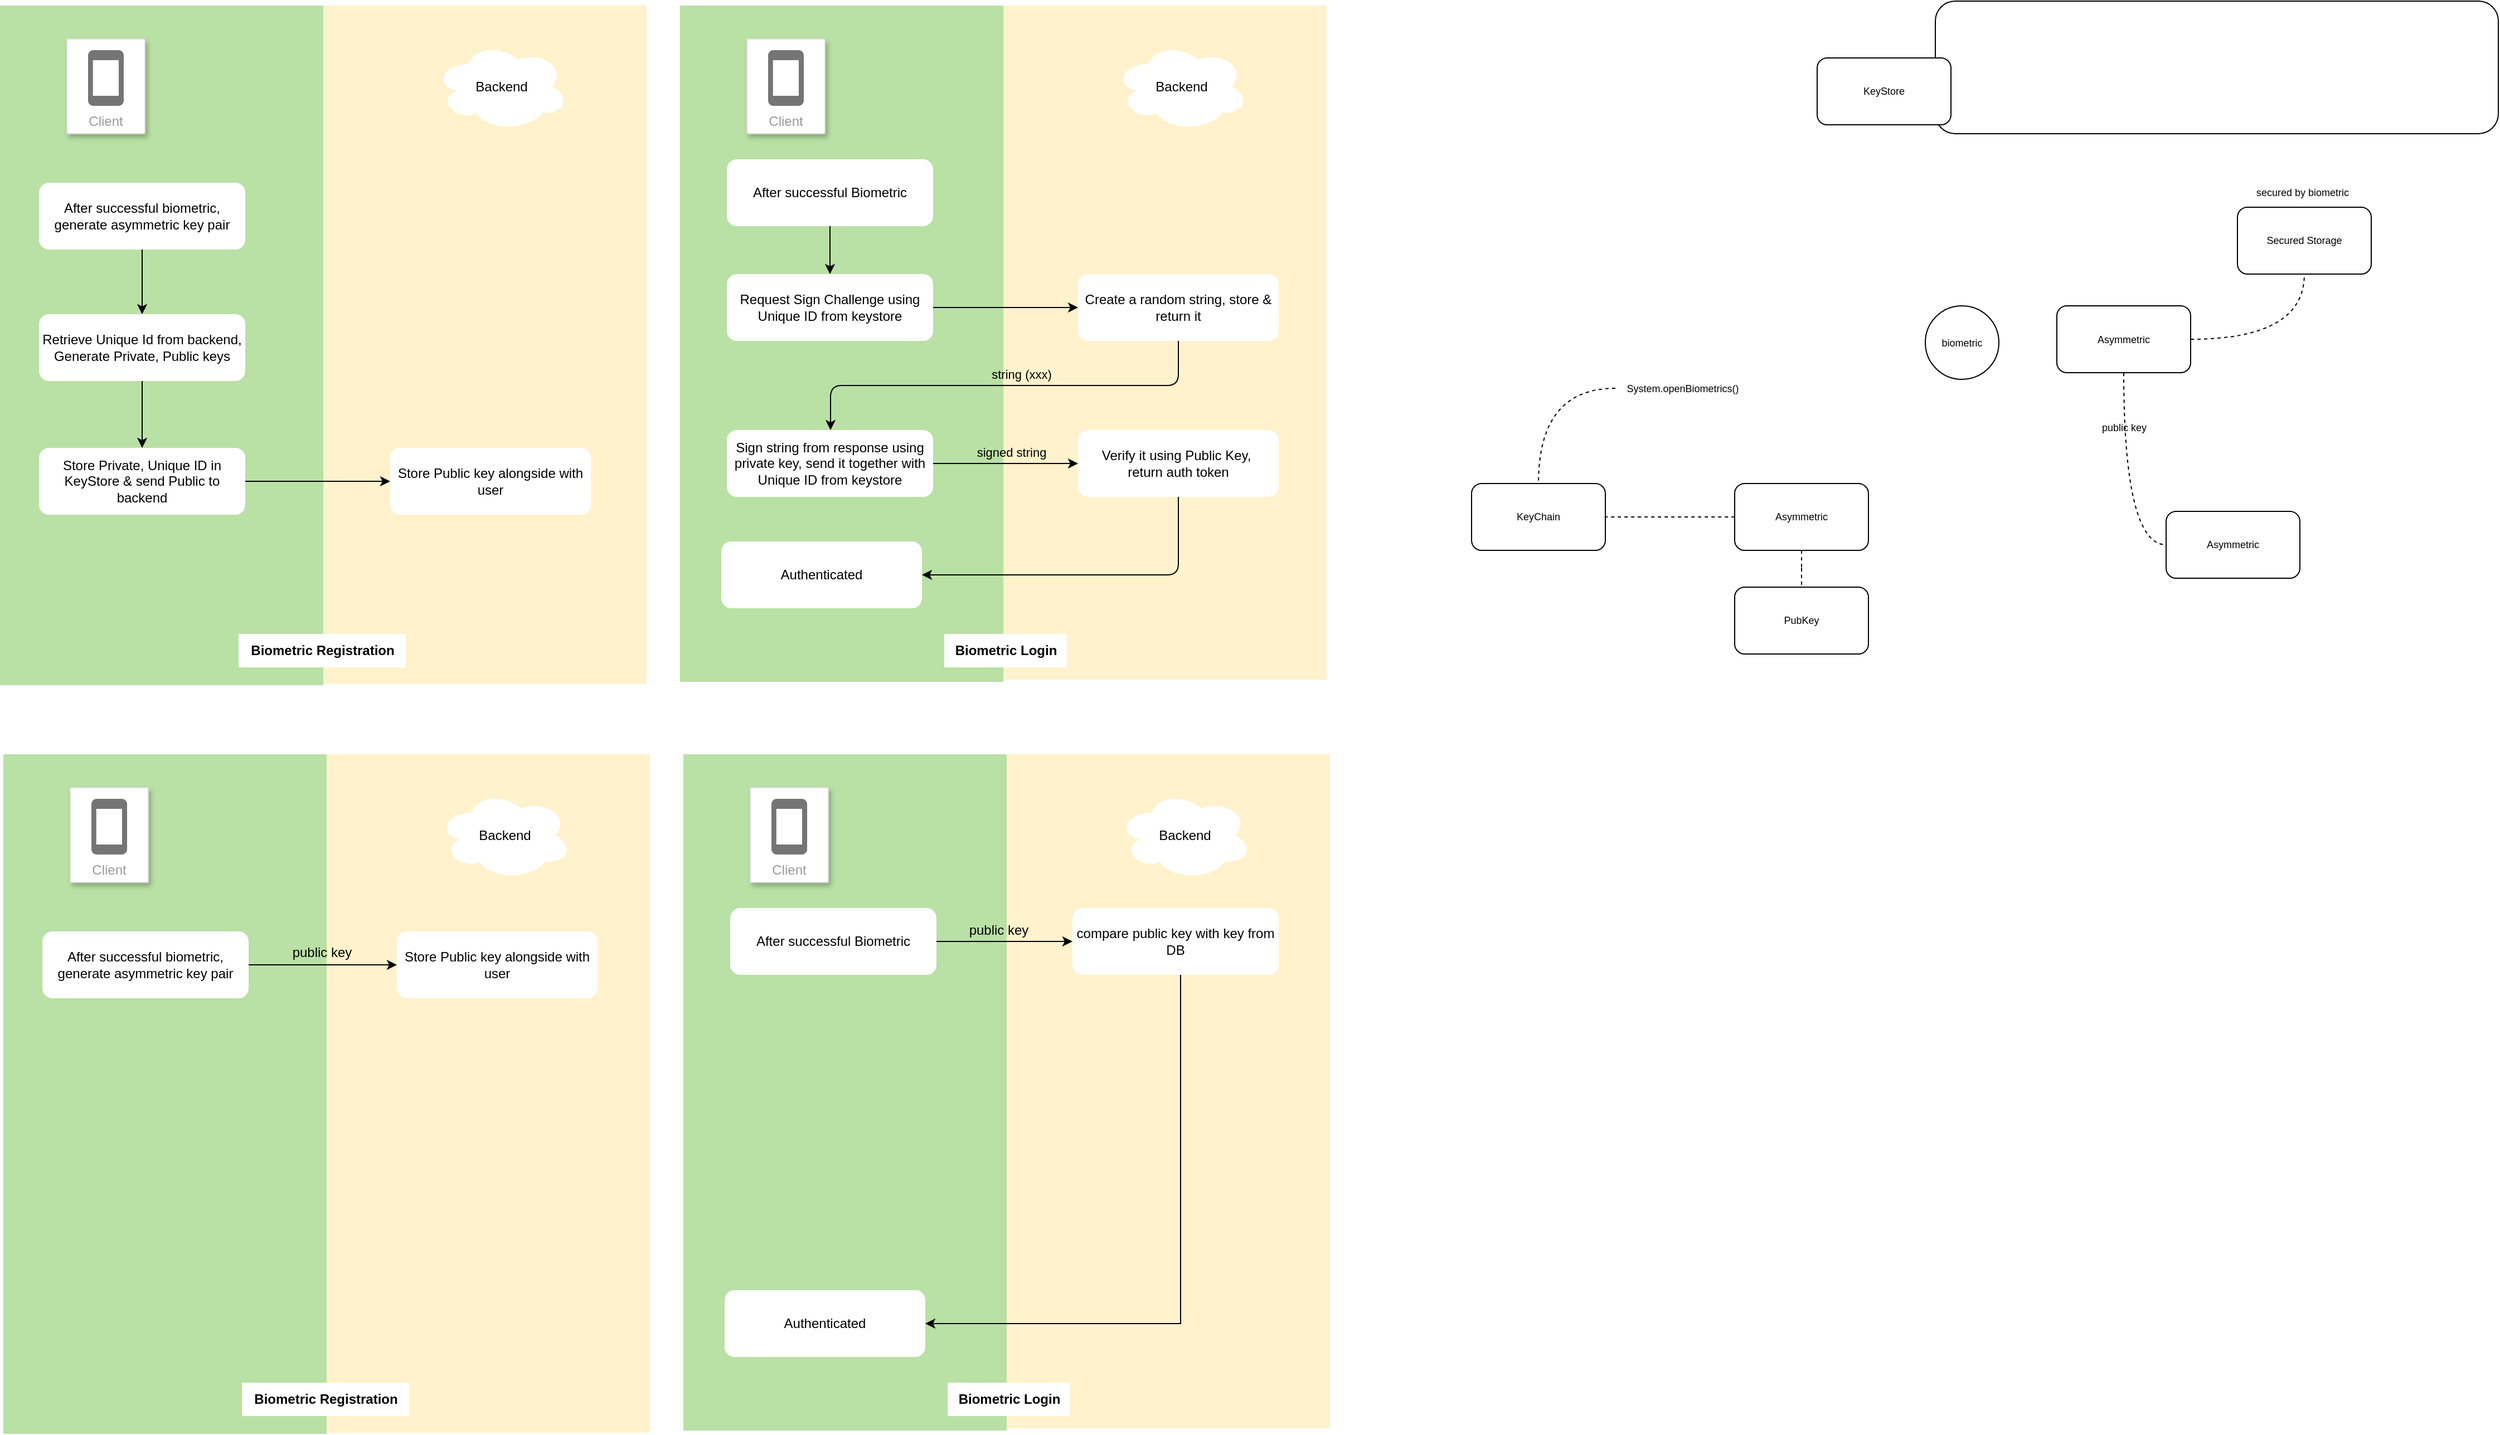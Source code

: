 <mxfile version="20.6.1" type="device" pages="2"><diagram id="100Elp4Uwvo_UaqVWtA_" name="Biometric Authentication Workflow"><mxGraphModel dx="847" dy="445" grid="0" gridSize="10" guides="1" tooltips="1" connect="1" arrows="1" fold="1" page="0" pageScale="1" pageWidth="1169" pageHeight="827" math="0" shadow="0"><root><mxCell id="0"/><mxCell id="1" parent="0"/><mxCell id="emvLbSLLWNO6NBACK90Z-4" value="" style="rounded=1;whiteSpace=wrap;html=1;fontSize=9;" vertex="1" parent="1"><mxGeometry x="1826" y="126" width="505" height="119" as="geometry"/></mxCell><mxCell id="Qwx9SBX0zFkTJpGATeZt-25" value="" style="rounded=0;whiteSpace=wrap;html=1;fillColor=#fff2cc;strokeColor=none;" parent="1" vertex="1"><mxGeometry x="380" y="130" width="290" height="609" as="geometry"/></mxCell><mxCell id="Qwx9SBX0zFkTJpGATeZt-24" value="" style="rounded=0;whiteSpace=wrap;html=1;fillColor=#B9E0A5;strokeColor=none;" parent="1" vertex="1"><mxGeometry x="90" y="130" width="290" height="610" as="geometry"/></mxCell><mxCell id="Qwx9SBX0zFkTJpGATeZt-1" value="Client" style="strokeColor=#dddddd;shadow=1;strokeWidth=1;rounded=1;absoluteArcSize=1;arcSize=2;labelPosition=center;verticalLabelPosition=middle;align=center;verticalAlign=bottom;spacingLeft=0;fontColor=#999999;fontSize=12;whiteSpace=wrap;spacingBottom=2;" parent="1" vertex="1"><mxGeometry x="150" y="160" width="70" height="85" as="geometry"/></mxCell><mxCell id="Qwx9SBX0zFkTJpGATeZt-2" value="" style="sketch=0;dashed=0;connectable=0;html=1;fillColor=#757575;strokeColor=none;shape=mxgraph.gcp2.phone;part=1;" parent="Qwx9SBX0zFkTJpGATeZt-1" vertex="1"><mxGeometry x="0.5" width="32" height="50" relative="1" as="geometry"><mxPoint x="-16" y="10" as="offset"/></mxGeometry></mxCell><mxCell id="Qwx9SBX0zFkTJpGATeZt-5" value="Backend" style="ellipse;shape=cloud;whiteSpace=wrap;html=1;strokeColor=none;" parent="1" vertex="1"><mxGeometry x="480" y="162.5" width="120" height="80" as="geometry"/></mxCell><mxCell id="Qwx9SBX0zFkTJpGATeZt-22" style="edgeStyle=orthogonalEdgeStyle;rounded=0;orthogonalLoop=1;jettySize=auto;html=1;entryX=0.5;entryY=0;entryDx=0;entryDy=0;" parent="1" source="Qwx9SBX0zFkTJpGATeZt-18" target="Qwx9SBX0zFkTJpGATeZt-21" edge="1"><mxGeometry relative="1" as="geometry"/></mxCell><mxCell id="Qwx9SBX0zFkTJpGATeZt-18" value="Retrieve Unique Id from backend,&lt;br&gt;Generate Private, Public keys" style="rounded=1;whiteSpace=wrap;html=1;strokeColor=none;" parent="1" vertex="1"><mxGeometry x="125" y="407" width="185" height="60" as="geometry"/></mxCell><mxCell id="Qwx9SBX0zFkTJpGATeZt-20" value="Store Public key alongside with user" style="rounded=1;whiteSpace=wrap;html=1;strokeColor=none;" parent="1" vertex="1"><mxGeometry x="440" y="527" width="180" height="60" as="geometry"/></mxCell><mxCell id="Qwx9SBX0zFkTJpGATeZt-23" style="edgeStyle=orthogonalEdgeStyle;rounded=0;orthogonalLoop=1;jettySize=auto;html=1;entryX=0;entryY=0.5;entryDx=0;entryDy=0;" parent="1" source="Qwx9SBX0zFkTJpGATeZt-21" target="Qwx9SBX0zFkTJpGATeZt-20" edge="1"><mxGeometry relative="1" as="geometry"/></mxCell><mxCell id="Qwx9SBX0zFkTJpGATeZt-21" value="Store Private, Unique ID in KeyStore &amp;amp; send Public to backend" style="rounded=1;whiteSpace=wrap;html=1;strokeColor=none;" parent="1" vertex="1"><mxGeometry x="125" y="527" width="185" height="60" as="geometry"/></mxCell><mxCell id="Qwx9SBX0zFkTJpGATeZt-26" value="&lt;b&gt;Biometric Registration&lt;/b&gt;" style="text;html=1;align=center;verticalAlign=middle;resizable=0;points=[];autosize=1;fillColor=default;" parent="1" vertex="1"><mxGeometry x="304" y="694" width="150" height="30" as="geometry"/></mxCell><mxCell id="Qwx9SBX0zFkTJpGATeZt-27" value="" style="rounded=0;whiteSpace=wrap;html=1;fillColor=#fff2cc;strokeColor=none;" parent="1" vertex="1"><mxGeometry x="990" y="130" width="290" height="605" as="geometry"/></mxCell><mxCell id="Qwx9SBX0zFkTJpGATeZt-28" value="" style="rounded=0;whiteSpace=wrap;html=1;fillColor=#B9E0A5;strokeColor=none;" parent="1" vertex="1"><mxGeometry x="700" y="130" width="290" height="607" as="geometry"/></mxCell><mxCell id="Qwx9SBX0zFkTJpGATeZt-29" value="Client" style="strokeColor=#dddddd;shadow=1;strokeWidth=1;rounded=1;absoluteArcSize=1;arcSize=2;labelPosition=center;verticalLabelPosition=middle;align=center;verticalAlign=bottom;spacingLeft=0;fontColor=#999999;fontSize=12;whiteSpace=wrap;spacingBottom=2;" parent="1" vertex="1"><mxGeometry x="760" y="160" width="70" height="85" as="geometry"/></mxCell><mxCell id="Qwx9SBX0zFkTJpGATeZt-30" value="" style="sketch=0;dashed=0;connectable=0;html=1;fillColor=#757575;strokeColor=none;shape=mxgraph.gcp2.phone;part=1;" parent="Qwx9SBX0zFkTJpGATeZt-29" vertex="1"><mxGeometry x="0.5" width="32" height="50" relative="1" as="geometry"><mxPoint x="-16" y="10" as="offset"/></mxGeometry></mxCell><mxCell id="Qwx9SBX0zFkTJpGATeZt-31" value="Backend" style="ellipse;shape=cloud;whiteSpace=wrap;html=1;strokeColor=none;" parent="1" vertex="1"><mxGeometry x="1090" y="162.5" width="120" height="80" as="geometry"/></mxCell><mxCell id="Qwx9SBX0zFkTJpGATeZt-40" style="edgeStyle=orthogonalEdgeStyle;rounded=0;orthogonalLoop=1;jettySize=auto;html=1;" parent="1" source="Qwx9SBX0zFkTJpGATeZt-33" target="Qwx9SBX0zFkTJpGATeZt-34" edge="1"><mxGeometry relative="1" as="geometry"/></mxCell><mxCell id="Qwx9SBX0zFkTJpGATeZt-33" value="Request Sign Challenge using Unique ID from keystore" style="rounded=1;whiteSpace=wrap;html=1;strokeColor=none;" parent="1" vertex="1"><mxGeometry x="742" y="371" width="185" height="60" as="geometry"/></mxCell><mxCell id="Qwx9SBX0zFkTJpGATeZt-44" style="edgeStyle=orthogonalEdgeStyle;orthogonalLoop=1;jettySize=auto;html=1;entryX=0.5;entryY=0;entryDx=0;entryDy=0;exitX=0.5;exitY=1;exitDx=0;exitDy=0;rounded=1;" parent="1" source="Qwx9SBX0zFkTJpGATeZt-34" target="Qwx9SBX0zFkTJpGATeZt-42" edge="1"><mxGeometry relative="1" as="geometry"><Array as="points"><mxPoint x="1147" y="471"/><mxPoint x="835" y="471"/><mxPoint x="835" y="511"/></Array></mxGeometry></mxCell><mxCell id="Qwx9SBX0zFkTJpGATeZt-45" value="string (xxx)" style="edgeLabel;html=1;align=center;verticalAlign=middle;resizable=0;points=[];labelBackgroundColor=none;" parent="Qwx9SBX0zFkTJpGATeZt-44" vertex="1" connectable="0"><mxGeometry x="-0.09" relative="1" as="geometry"><mxPoint x="-3" y="-10" as="offset"/></mxGeometry></mxCell><mxCell id="Qwx9SBX0zFkTJpGATeZt-34" value="Create a random string, store &amp;amp; return it" style="rounded=1;whiteSpace=wrap;html=1;strokeColor=none;" parent="1" vertex="1"><mxGeometry x="1057" y="371" width="180" height="60" as="geometry"/></mxCell><mxCell id="Qwx9SBX0zFkTJpGATeZt-49" style="edgeStyle=orthogonalEdgeStyle;rounded=1;orthogonalLoop=1;jettySize=auto;html=1;entryX=0;entryY=0.5;entryDx=0;entryDy=0;" parent="1" source="Qwx9SBX0zFkTJpGATeZt-42" target="Qwx9SBX0zFkTJpGATeZt-48" edge="1"><mxGeometry relative="1" as="geometry"/></mxCell><mxCell id="Qwx9SBX0zFkTJpGATeZt-42" value="Sign string from response using private key, send it together with Unique ID from keystore" style="rounded=1;whiteSpace=wrap;html=1;strokeColor=none;" parent="1" vertex="1"><mxGeometry x="742" y="511" width="185" height="60" as="geometry"/></mxCell><mxCell id="Qwx9SBX0zFkTJpGATeZt-56" style="edgeStyle=orthogonalEdgeStyle;rounded=1;orthogonalLoop=1;jettySize=auto;html=1;entryX=1;entryY=0.5;entryDx=0;entryDy=0;" parent="1" source="Qwx9SBX0zFkTJpGATeZt-48" target="Qwx9SBX0zFkTJpGATeZt-53" edge="1"><mxGeometry relative="1" as="geometry"><Array as="points"><mxPoint x="1147" y="641"/></Array></mxGeometry></mxCell><mxCell id="Qwx9SBX0zFkTJpGATeZt-48" value="Verify it using Public Key,&amp;nbsp;&lt;br&gt;return auth token" style="rounded=1;whiteSpace=wrap;html=1;strokeColor=none;" parent="1" vertex="1"><mxGeometry x="1057" y="511" width="180" height="60" as="geometry"/></mxCell><mxCell id="Qwx9SBX0zFkTJpGATeZt-50" value="signed string" style="edgeLabel;html=1;align=center;verticalAlign=middle;resizable=0;points=[];labelBackgroundColor=none;" parent="1" vertex="1" connectable="0"><mxGeometry x="997.003" y="531.005" as="geometry"/></mxCell><mxCell id="Qwx9SBX0zFkTJpGATeZt-53" value="Authenticated" style="rounded=1;whiteSpace=wrap;html=1;strokeColor=none;" parent="1" vertex="1"><mxGeometry x="737" y="611" width="180" height="60" as="geometry"/></mxCell><mxCell id="Qwx9SBX0zFkTJpGATeZt-55" value="&lt;b&gt;Biometric Login&lt;/b&gt;" style="text;html=1;align=center;verticalAlign=middle;resizable=0;points=[];autosize=1;fillColor=default;" parent="1" vertex="1"><mxGeometry x="937" y="694" width="110" height="30" as="geometry"/></mxCell><mxCell id="Qwx9SBX0zFkTJpGATeZt-58" style="edgeStyle=orthogonalEdgeStyle;rounded=1;orthogonalLoop=1;jettySize=auto;html=1;" parent="1" source="Qwx9SBX0zFkTJpGATeZt-57" target="Qwx9SBX0zFkTJpGATeZt-18" edge="1"><mxGeometry relative="1" as="geometry"/></mxCell><mxCell id="Qwx9SBX0zFkTJpGATeZt-57" value="After successful biometric, generate asymmetric key pair" style="rounded=1;whiteSpace=wrap;html=1;strokeColor=none;" parent="1" vertex="1"><mxGeometry x="125" y="289" width="185" height="60" as="geometry"/></mxCell><mxCell id="Qwx9SBX0zFkTJpGATeZt-64" style="edgeStyle=orthogonalEdgeStyle;rounded=1;orthogonalLoop=1;jettySize=auto;html=1;entryX=0.5;entryY=0;entryDx=0;entryDy=0;" parent="1" source="Qwx9SBX0zFkTJpGATeZt-63" target="Qwx9SBX0zFkTJpGATeZt-33" edge="1"><mxGeometry relative="1" as="geometry"/></mxCell><mxCell id="Qwx9SBX0zFkTJpGATeZt-63" value="After successful Biometric" style="rounded=1;whiteSpace=wrap;html=1;strokeColor=none;" parent="1" vertex="1"><mxGeometry x="742" y="268" width="185" height="60" as="geometry"/></mxCell><mxCell id="RrmoMVupV3TWiYYn3Sbs-1" value="" style="rounded=0;whiteSpace=wrap;html=1;fillColor=#fff2cc;strokeColor=none;" parent="1" vertex="1"><mxGeometry x="383" y="802" width="290" height="609" as="geometry"/></mxCell><mxCell id="RrmoMVupV3TWiYYn3Sbs-2" value="" style="rounded=0;whiteSpace=wrap;html=1;fillColor=#B9E0A5;strokeColor=none;" parent="1" vertex="1"><mxGeometry x="93" y="802" width="290" height="610" as="geometry"/></mxCell><mxCell id="RrmoMVupV3TWiYYn3Sbs-3" value="Client" style="strokeColor=#dddddd;shadow=1;strokeWidth=1;rounded=1;absoluteArcSize=1;arcSize=2;labelPosition=center;verticalLabelPosition=middle;align=center;verticalAlign=bottom;spacingLeft=0;fontColor=#999999;fontSize=12;whiteSpace=wrap;spacingBottom=2;" parent="1" vertex="1"><mxGeometry x="153" y="832" width="70" height="85" as="geometry"/></mxCell><mxCell id="RrmoMVupV3TWiYYn3Sbs-4" value="" style="sketch=0;dashed=0;connectable=0;html=1;fillColor=#757575;strokeColor=none;shape=mxgraph.gcp2.phone;part=1;" parent="RrmoMVupV3TWiYYn3Sbs-3" vertex="1"><mxGeometry x="0.5" width="32" height="50" relative="1" as="geometry"><mxPoint x="-16" y="10" as="offset"/></mxGeometry></mxCell><mxCell id="RrmoMVupV3TWiYYn3Sbs-5" value="Backend" style="ellipse;shape=cloud;whiteSpace=wrap;html=1;strokeColor=none;" parent="1" vertex="1"><mxGeometry x="483" y="834.5" width="120" height="80" as="geometry"/></mxCell><mxCell id="RrmoMVupV3TWiYYn3Sbs-8" value="Store Public key alongside with user" style="rounded=1;whiteSpace=wrap;html=1;strokeColor=none;" parent="1" vertex="1"><mxGeometry x="446" y="961" width="180" height="60" as="geometry"/></mxCell><mxCell id="RrmoMVupV3TWiYYn3Sbs-11" value="&lt;b&gt;Biometric Registration&lt;/b&gt;" style="text;html=1;align=center;verticalAlign=middle;resizable=0;points=[];autosize=1;fillColor=default;" parent="1" vertex="1"><mxGeometry x="307" y="1366" width="150" height="30" as="geometry"/></mxCell><mxCell id="RrmoMVupV3TWiYYn3Sbs-12" value="" style="rounded=0;whiteSpace=wrap;html=1;fillColor=#fff2cc;strokeColor=none;" parent="1" vertex="1"><mxGeometry x="993" y="802" width="290" height="605" as="geometry"/></mxCell><mxCell id="RrmoMVupV3TWiYYn3Sbs-13" value="" style="rounded=0;whiteSpace=wrap;html=1;fillColor=#B9E0A5;strokeColor=none;" parent="1" vertex="1"><mxGeometry x="703" y="802" width="290" height="607" as="geometry"/></mxCell><mxCell id="RrmoMVupV3TWiYYn3Sbs-14" value="Client" style="strokeColor=#dddddd;shadow=1;strokeWidth=1;rounded=1;absoluteArcSize=1;arcSize=2;labelPosition=center;verticalLabelPosition=middle;align=center;verticalAlign=bottom;spacingLeft=0;fontColor=#999999;fontSize=12;whiteSpace=wrap;spacingBottom=2;" parent="1" vertex="1"><mxGeometry x="763" y="832" width="70" height="85" as="geometry"/></mxCell><mxCell id="RrmoMVupV3TWiYYn3Sbs-15" value="" style="sketch=0;dashed=0;connectable=0;html=1;fillColor=#757575;strokeColor=none;shape=mxgraph.gcp2.phone;part=1;" parent="RrmoMVupV3TWiYYn3Sbs-14" vertex="1"><mxGeometry x="0.5" width="32" height="50" relative="1" as="geometry"><mxPoint x="-16" y="10" as="offset"/></mxGeometry></mxCell><mxCell id="RrmoMVupV3TWiYYn3Sbs-16" value="Backend" style="ellipse;shape=cloud;whiteSpace=wrap;html=1;strokeColor=none;" parent="1" vertex="1"><mxGeometry x="1093" y="834.5" width="120" height="80" as="geometry"/></mxCell><mxCell id="RrmoMVupV3TWiYYn3Sbs-36" style="edgeStyle=orthogonalEdgeStyle;rounded=0;orthogonalLoop=1;jettySize=auto;html=1;entryX=1;entryY=0.5;entryDx=0;entryDy=0;" parent="1" source="RrmoMVupV3TWiYYn3Sbs-18" target="RrmoMVupV3TWiYYn3Sbs-27" edge="1"><mxGeometry relative="1" as="geometry"><Array as="points"><mxPoint x="1149" y="1313"/></Array></mxGeometry></mxCell><mxCell id="RrmoMVupV3TWiYYn3Sbs-18" value="compare public key with key from DB" style="rounded=1;whiteSpace=wrap;html=1;strokeColor=none;" parent="1" vertex="1"><mxGeometry x="1052" y="940" width="185" height="60" as="geometry"/></mxCell><mxCell id="RrmoMVupV3TWiYYn3Sbs-27" value="Authenticated" style="rounded=1;whiteSpace=wrap;html=1;strokeColor=none;" parent="1" vertex="1"><mxGeometry x="740" y="1283" width="180" height="60" as="geometry"/></mxCell><mxCell id="RrmoMVupV3TWiYYn3Sbs-28" value="&lt;b&gt;Biometric Login&lt;/b&gt;" style="text;html=1;align=center;verticalAlign=middle;resizable=0;points=[];autosize=1;fillColor=default;" parent="1" vertex="1"><mxGeometry x="940" y="1366" width="110" height="30" as="geometry"/></mxCell><mxCell id="RrmoMVupV3TWiYYn3Sbs-33" style="edgeStyle=orthogonalEdgeStyle;rounded=0;orthogonalLoop=1;jettySize=auto;html=1;" parent="1" source="RrmoMVupV3TWiYYn3Sbs-30" target="RrmoMVupV3TWiYYn3Sbs-8" edge="1"><mxGeometry relative="1" as="geometry"/></mxCell><mxCell id="RrmoMVupV3TWiYYn3Sbs-30" value="After successful biometric, generate asymmetric key pair" style="rounded=1;whiteSpace=wrap;html=1;strokeColor=none;" parent="1" vertex="1"><mxGeometry x="128" y="961" width="185" height="60" as="geometry"/></mxCell><mxCell id="RrmoMVupV3TWiYYn3Sbs-35" style="edgeStyle=orthogonalEdgeStyle;rounded=0;orthogonalLoop=1;jettySize=auto;html=1;entryX=0;entryY=0.5;entryDx=0;entryDy=0;" parent="1" source="RrmoMVupV3TWiYYn3Sbs-32" target="RrmoMVupV3TWiYYn3Sbs-18" edge="1"><mxGeometry relative="1" as="geometry"/></mxCell><mxCell id="RrmoMVupV3TWiYYn3Sbs-32" value="After successful Biometric" style="rounded=1;whiteSpace=wrap;html=1;strokeColor=none;" parent="1" vertex="1"><mxGeometry x="745" y="940" width="185" height="60" as="geometry"/></mxCell><mxCell id="RrmoMVupV3TWiYYn3Sbs-37" value="public key" style="text;html=1;strokeColor=none;fillColor=none;align=center;verticalAlign=middle;whiteSpace=wrap;rounded=0;" parent="1" vertex="1"><mxGeometry x="956" y="945" width="60" height="30" as="geometry"/></mxCell><mxCell id="RrmoMVupV3TWiYYn3Sbs-38" value="public key" style="text;html=1;strokeColor=none;fillColor=none;align=center;verticalAlign=middle;whiteSpace=wrap;rounded=0;" parent="1" vertex="1"><mxGeometry x="349" y="965" width="60" height="30" as="geometry"/></mxCell><mxCell id="emvLbSLLWNO6NBACK90Z-2" value="KeyStore" style="rounded=1;whiteSpace=wrap;html=1;fontSize=9;" vertex="1" parent="1"><mxGeometry x="1720" y="177" width="120" height="60" as="geometry"/></mxCell><mxCell id="emvLbSLLWNO6NBACK90Z-3" value="biometric" style="ellipse;whiteSpace=wrap;html=1;aspect=fixed;fontSize=9;" vertex="1" parent="1"><mxGeometry x="1817" y="399.5" width="66" height="66" as="geometry"/></mxCell><mxCell id="emvLbSLLWNO6NBACK90Z-5" value="Secured Storage" style="rounded=1;whiteSpace=wrap;html=1;fontSize=9;" vertex="1" parent="1"><mxGeometry x="2097" y="311" width="120" height="60" as="geometry"/></mxCell><mxCell id="emvLbSLLWNO6NBACK90Z-9" style="edgeStyle=orthogonalEdgeStyle;curved=1;orthogonalLoop=1;jettySize=auto;html=1;dashed=1;fontSize=9;endArrow=none;endFill=0;" edge="1" parent="1" source="emvLbSLLWNO6NBACK90Z-6" target="emvLbSLLWNO6NBACK90Z-8"><mxGeometry relative="1" as="geometry"/></mxCell><mxCell id="emvLbSLLWNO6NBACK90Z-6" value="System.openBiometrics()" style="text;html=1;align=center;verticalAlign=middle;resizable=0;points=[];autosize=1;strokeColor=none;fillColor=none;fontSize=9;" vertex="1" parent="1"><mxGeometry x="1539" y="462" width="119" height="23" as="geometry"/></mxCell><mxCell id="emvLbSLLWNO6NBACK90Z-8" value="KeyChain" style="rounded=1;whiteSpace=wrap;html=1;fontSize=9;" vertex="1" parent="1"><mxGeometry x="1410" y="559" width="120" height="60" as="geometry"/></mxCell><mxCell id="emvLbSLLWNO6NBACK90Z-11" style="edgeStyle=orthogonalEdgeStyle;curved=1;orthogonalLoop=1;jettySize=auto;html=1;dashed=1;fontSize=9;endArrow=none;endFill=0;" edge="1" parent="1" source="emvLbSLLWNO6NBACK90Z-10" target="emvLbSLLWNO6NBACK90Z-8"><mxGeometry relative="1" as="geometry"/></mxCell><mxCell id="emvLbSLLWNO6NBACK90Z-13" style="edgeStyle=orthogonalEdgeStyle;curved=1;orthogonalLoop=1;jettySize=auto;html=1;dashed=1;fontSize=9;endArrow=none;endFill=0;" edge="1" parent="1" source="emvLbSLLWNO6NBACK90Z-10" target="emvLbSLLWNO6NBACK90Z-12"><mxGeometry relative="1" as="geometry"/></mxCell><mxCell id="emvLbSLLWNO6NBACK90Z-10" value="Asymmetric" style="rounded=1;whiteSpace=wrap;html=1;fontSize=9;" vertex="1" parent="1"><mxGeometry x="1646" y="559" width="120" height="60" as="geometry"/></mxCell><mxCell id="emvLbSLLWNO6NBACK90Z-12" value="PubKey" style="rounded=1;whiteSpace=wrap;html=1;fontSize=9;" vertex="1" parent="1"><mxGeometry x="1646" y="652" width="120" height="60" as="geometry"/></mxCell><mxCell id="emvLbSLLWNO6NBACK90Z-15" style="edgeStyle=orthogonalEdgeStyle;curved=1;orthogonalLoop=1;jettySize=auto;html=1;dashed=1;fontSize=9;endArrow=none;endFill=0;" edge="1" parent="1" source="emvLbSLLWNO6NBACK90Z-14" target="emvLbSLLWNO6NBACK90Z-5"><mxGeometry relative="1" as="geometry"/></mxCell><mxCell id="emvLbSLLWNO6NBACK90Z-20" style="edgeStyle=orthogonalEdgeStyle;curved=1;orthogonalLoop=1;jettySize=auto;html=1;entryX=0;entryY=0.5;entryDx=0;entryDy=0;dashed=1;fontSize=9;endArrow=none;endFill=0;" edge="1" parent="1" source="emvLbSLLWNO6NBACK90Z-14" target="emvLbSLLWNO6NBACK90Z-19"><mxGeometry relative="1" as="geometry"/></mxCell><mxCell id="emvLbSLLWNO6NBACK90Z-14" value="Asymmetric" style="rounded=1;whiteSpace=wrap;html=1;fontSize=9;" vertex="1" parent="1"><mxGeometry x="1935" y="399.5" width="120" height="60" as="geometry"/></mxCell><mxCell id="emvLbSLLWNO6NBACK90Z-17" value="secured by biometric" style="text;html=1;align=center;verticalAlign=middle;resizable=0;points=[];autosize=1;strokeColor=none;fillColor=none;fontSize=9;" vertex="1" parent="1"><mxGeometry x="2104" y="286.5" width="101" height="23" as="geometry"/></mxCell><mxCell id="emvLbSLLWNO6NBACK90Z-19" value="Asymmetric" style="rounded=1;whiteSpace=wrap;html=1;fontSize=9;" vertex="1" parent="1"><mxGeometry x="2033" y="584" width="120" height="60" as="geometry"/></mxCell><mxCell id="emvLbSLLWNO6NBACK90Z-21" value="public key" style="text;html=1;align=center;verticalAlign=middle;resizable=0;points=[];autosize=1;strokeColor=none;fillColor=none;fontSize=9;" vertex="1" parent="1"><mxGeometry x="1966" y="497" width="58" height="23" as="geometry"/></mxCell></root></mxGraphModel></diagram><diagram id="mVjTMW6IPOgYHlTQxpSR" name="Oauth2 SPA"><mxGraphModel dx="2037" dy="1259" grid="1" gridSize="10" guides="1" tooltips="1" connect="1" arrows="1" fold="1" page="1" pageScale="1" pageWidth="1169" pageHeight="827" math="0" shadow="0"><root><mxCell id="0"/><mxCell id="1" parent="0"/><mxCell id="JPaWuyDaANKceL2IJ-nZ-1" value="Frontend" style="rounded=0;whiteSpace=wrap;html=1;" vertex="1" parent="1"><mxGeometry x="150" y="170" width="120" height="60" as="geometry"/></mxCell><mxCell id="JPaWuyDaANKceL2IJ-nZ-9" style="edgeStyle=orthogonalEdgeStyle;rounded=0;orthogonalLoop=1;jettySize=auto;html=1;startArrow=none;dashed=1;strokeColor=none;" edge="1" parent="1" source="JPaWuyDaANKceL2IJ-nZ-12"><mxGeometry relative="1" as="geometry"><mxPoint x="780" y="360" as="targetPoint"/></mxGeometry></mxCell><mxCell id="JPaWuyDaANKceL2IJ-nZ-2" value="Backend" style="rounded=0;whiteSpace=wrap;html=1;" vertex="1" parent="1"><mxGeometry x="150" y="330" width="120" height="60" as="geometry"/></mxCell><mxCell id="JPaWuyDaANKceL2IJ-nZ-3" value="&lt;h1&gt;Credentials&lt;/h1&gt;&lt;p&gt;CLIENT_ID, CLIENT_SECRET, TENANT_ID&lt;/p&gt;" style="text;html=1;strokeColor=none;fillColor=none;spacing=5;spacingTop=-20;whiteSpace=wrap;overflow=hidden;rounded=0;" vertex="1" parent="1"><mxGeometry x="140" y="390" width="265" height="70" as="geometry"/></mxCell><mxCell id="JPaWuyDaANKceL2IJ-nZ-14" style="edgeStyle=orthogonalEdgeStyle;orthogonalLoop=1;jettySize=auto;html=1;entryX=0.5;entryY=0;entryDx=0;entryDy=0;curved=1;dashed=1;" edge="1" parent="1" source="JPaWuyDaANKceL2IJ-nZ-10" target="JPaWuyDaANKceL2IJ-nZ-12"><mxGeometry relative="1" as="geometry"/></mxCell><mxCell id="JPaWuyDaANKceL2IJ-nZ-23" style="edgeStyle=orthogonalEdgeStyle;curved=1;orthogonalLoop=1;jettySize=auto;html=1;entryX=0.55;entryY=0.95;entryDx=0;entryDy=0;entryPerimeter=0;dashed=1;" edge="1" parent="1" source="JPaWuyDaANKceL2IJ-nZ-10" target="JPaWuyDaANKceL2IJ-nZ-21"><mxGeometry relative="1" as="geometry"/></mxCell><mxCell id="JPaWuyDaANKceL2IJ-nZ-10" value="1" style="ellipse;whiteSpace=wrap;html=1;aspect=fixed;fontSize=9;" vertex="1" parent="1"><mxGeometry x="290" y="195" width="10" height="10" as="geometry"/></mxCell><mxCell id="JPaWuyDaANKceL2IJ-nZ-11" value="" style="edgeStyle=orthogonalEdgeStyle;rounded=0;orthogonalLoop=1;jettySize=auto;html=1;endArrow=none;" edge="1" parent="1" source="JPaWuyDaANKceL2IJ-nZ-1" target="JPaWuyDaANKceL2IJ-nZ-10"><mxGeometry relative="1" as="geometry"><mxPoint x="270" y="200" as="sourcePoint"/><mxPoint x="780" y="200" as="targetPoint"/></mxGeometry></mxCell><mxCell id="JPaWuyDaANKceL2IJ-nZ-25" style="edgeStyle=orthogonalEdgeStyle;curved=1;orthogonalLoop=1;jettySize=auto;html=1;endArrow=none;endFill=0;startArrow=none;" edge="1" parent="1" source="JPaWuyDaANKceL2IJ-nZ-33"><mxGeometry relative="1" as="geometry"><mxPoint x="780.0" y="360" as="targetPoint"/></mxGeometry></mxCell><mxCell id="JPaWuyDaANKceL2IJ-nZ-12" value="2" style="ellipse;whiteSpace=wrap;html=1;aspect=fixed;fontSize=9;" vertex="1" parent="1"><mxGeometry x="360" y="355" width="10" height="10" as="geometry"/></mxCell><mxCell id="JPaWuyDaANKceL2IJ-nZ-13" value="" style="edgeStyle=orthogonalEdgeStyle;rounded=0;orthogonalLoop=1;jettySize=auto;html=1;endArrow=none;" edge="1" parent="1" source="JPaWuyDaANKceL2IJ-nZ-2" target="JPaWuyDaANKceL2IJ-nZ-12"><mxGeometry relative="1" as="geometry"><mxPoint x="270" y="360" as="sourcePoint"/><mxPoint x="780" y="360" as="targetPoint"/></mxGeometry></mxCell><mxCell id="JPaWuyDaANKceL2IJ-nZ-16" value="request redirect url &lt;br&gt;&amp;amp; redirect to it" style="text;html=1;align=center;verticalAlign=middle;resizable=0;points=[];autosize=1;strokeColor=none;fillColor=none;" vertex="1" parent="1"><mxGeometry x="240" y="250" width="120" height="40" as="geometry"/></mxCell><mxCell id="JPaWuyDaANKceL2IJ-nZ-18" value="" style="edgeStyle=orthogonalEdgeStyle;rounded=0;orthogonalLoop=1;jettySize=auto;html=1;startArrow=none;endArrow=none;endFill=0;" edge="1" parent="1" source="JPaWuyDaANKceL2IJ-nZ-27"><mxGeometry relative="1" as="geometry"><mxPoint x="300" y="200" as="sourcePoint"/><mxPoint x="770" y="200" as="targetPoint"/></mxGeometry></mxCell><mxCell id="JPaWuyDaANKceL2IJ-nZ-31" style="edgeStyle=orthogonalEdgeStyle;curved=1;orthogonalLoop=1;jettySize=auto;html=1;entryX=0.5;entryY=0;entryDx=0;entryDy=0;endArrow=none;endFill=0;dashed=1;" edge="1" parent="1" source="JPaWuyDaANKceL2IJ-nZ-21" target="JPaWuyDaANKceL2IJ-nZ-27"><mxGeometry relative="1" as="geometry"/></mxCell><mxCell id="JPaWuyDaANKceL2IJ-nZ-21" value="Provider" style="ellipse;shape=cloud;whiteSpace=wrap;html=1;" vertex="1" parent="1"><mxGeometry x="340" y="20" width="120" height="80" as="geometry"/></mxCell><mxCell id="JPaWuyDaANKceL2IJ-nZ-39" style="edgeStyle=orthogonalEdgeStyle;curved=1;orthogonalLoop=1;jettySize=auto;html=1;entryX=0.5;entryY=0;entryDx=0;entryDy=0;dashed=1;endArrow=none;endFill=0;" edge="1" parent="1" source="JPaWuyDaANKceL2IJ-nZ-27" target="JPaWuyDaANKceL2IJ-nZ-33"><mxGeometry relative="1" as="geometry"/></mxCell><mxCell id="JPaWuyDaANKceL2IJ-nZ-27" value="3" style="ellipse;whiteSpace=wrap;html=1;aspect=fixed;fontSize=9;" vertex="1" parent="1"><mxGeometry x="510" y="195" width="10" height="10" as="geometry"/></mxCell><mxCell id="JPaWuyDaANKceL2IJ-nZ-28" value="" style="edgeStyle=orthogonalEdgeStyle;rounded=0;orthogonalLoop=1;jettySize=auto;html=1;startArrow=none;endArrow=none;endFill=0;" edge="1" parent="1" source="JPaWuyDaANKceL2IJ-nZ-10" target="JPaWuyDaANKceL2IJ-nZ-27"><mxGeometry relative="1" as="geometry"><mxPoint x="300" y="200" as="sourcePoint"/><mxPoint x="770.0" y="200" as="targetPoint"/></mxGeometry></mxCell><mxCell id="JPaWuyDaANKceL2IJ-nZ-32" value="Provider redirected&lt;br&gt;&amp;nbsp;to callback/redirect url" style="text;html=1;align=center;verticalAlign=middle;resizable=0;points=[];autosize=1;strokeColor=none;fillColor=none;" vertex="1" parent="1"><mxGeometry x="490" y="60" width="140" height="40" as="geometry"/></mxCell><mxCell id="JPaWuyDaANKceL2IJ-nZ-41" style="edgeStyle=orthogonalEdgeStyle;curved=1;orthogonalLoop=1;jettySize=auto;html=1;entryX=0.55;entryY=0.95;entryDx=0;entryDy=0;entryPerimeter=0;dashed=1;endArrow=none;endFill=0;" edge="1" parent="1" source="JPaWuyDaANKceL2IJ-nZ-33" target="JPaWuyDaANKceL2IJ-nZ-21"><mxGeometry relative="1" as="geometry"/></mxCell><mxCell id="JPaWuyDaANKceL2IJ-nZ-33" value="4" style="ellipse;whiteSpace=wrap;html=1;aspect=fixed;fontSize=9;" vertex="1" parent="1"><mxGeometry x="600" y="355" width="10" height="10" as="geometry"/></mxCell><mxCell id="JPaWuyDaANKceL2IJ-nZ-38" value="" style="edgeStyle=orthogonalEdgeStyle;curved=1;orthogonalLoop=1;jettySize=auto;html=1;endArrow=none;endFill=0;" edge="1" parent="1" source="JPaWuyDaANKceL2IJ-nZ-12" target="JPaWuyDaANKceL2IJ-nZ-33"><mxGeometry relative="1" as="geometry"><mxPoint x="780.0" y="360" as="targetPoint"/><mxPoint x="370" y="360" as="sourcePoint"/></mxGeometry></mxCell><mxCell id="JPaWuyDaANKceL2IJ-nZ-40" value="Send token &lt;br&gt;to backend" style="text;html=1;align=center;verticalAlign=middle;resizable=0;points=[];autosize=1;strokeColor=none;fillColor=none;" vertex="1" parent="1"><mxGeometry x="520" y="250" width="80" height="40" as="geometry"/></mxCell><mxCell id="JPaWuyDaANKceL2IJ-nZ-42" value="Issue auth token by using&lt;br&gt;&amp;nbsp;token from frontend" style="text;html=1;align=center;verticalAlign=middle;resizable=0;points=[];autosize=1;strokeColor=none;fillColor=none;" vertex="1" parent="1"><mxGeometry x="370" y="270" width="160" height="40" as="geometry"/></mxCell><mxCell id="JPaWuyDaANKceL2IJ-nZ-43" value="Authenticated to Provider now" style="rounded=0;whiteSpace=wrap;html=1;fillColor=#d5e8d4;strokeColor=#82b366;" vertex="1" parent="1"><mxGeometry x="700" y="330" width="120" height="60" as="geometry"/></mxCell></root></mxGraphModel></diagram></mxfile>